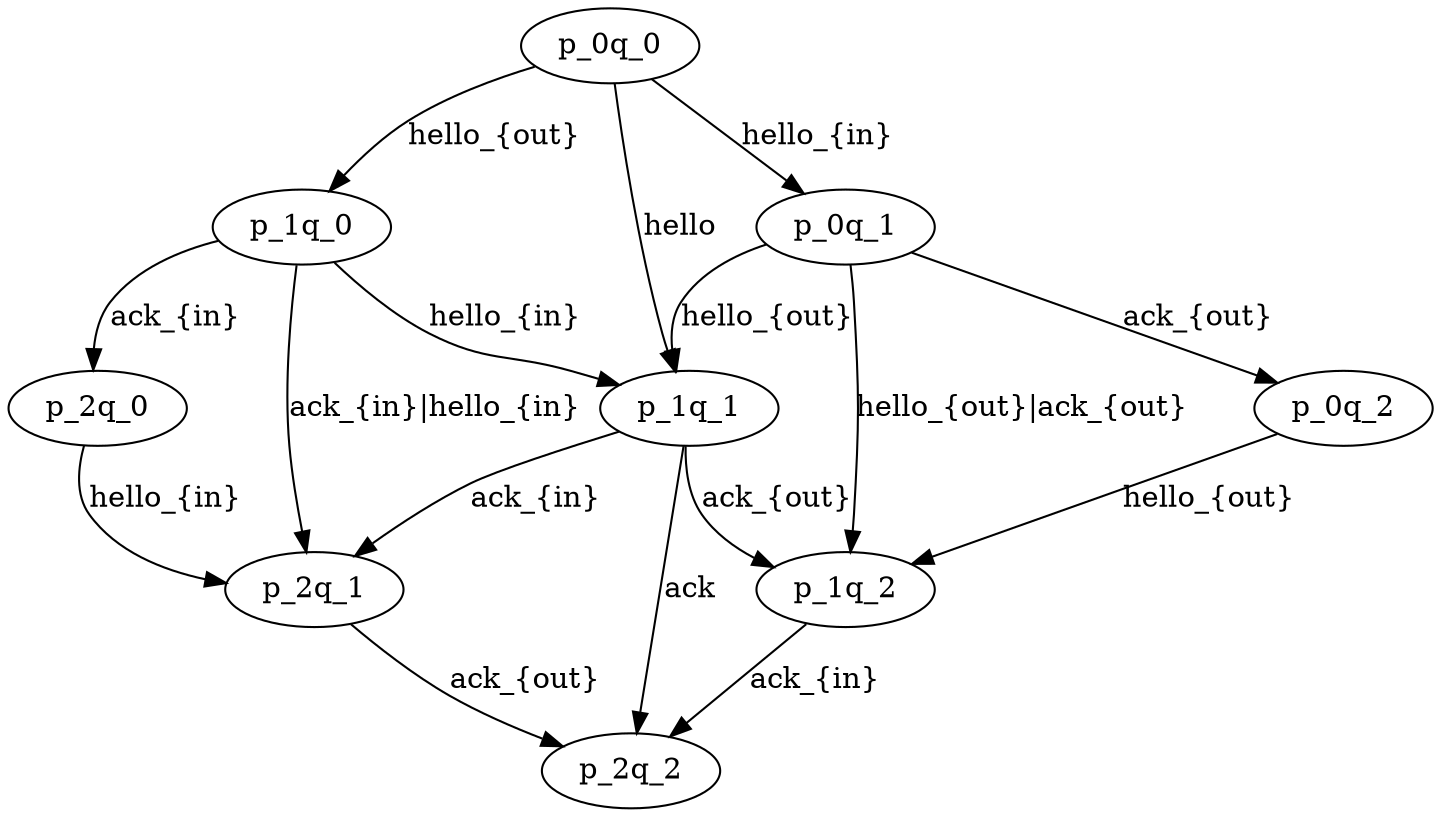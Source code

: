 digraph LTSCommunicate {
    {ratio=compress}
    p_0q_0 -> p_1q_0 [label="hello_{out}"];
    p_0q_0 -> p_1q_1 [label="hello"];
    p_0q_0 -> p_0q_1 [label="hello_{in}"];
    p_0q_1 -> p_1q_1 [label="hello_{out}"];
    p_0q_1 -> p_1q_2 [label="hello_{out}|ack_{out}"];
    p_0q_1 -> p_0q_2 [label="ack_{out}"];
    p_0q_2 -> p_1q_2 [label="hello_{out}"];
    p_1q_0 -> p_2q_0 [label="ack_{in}"];
    p_1q_0 -> p_2q_1 [label="ack_{in}|hello_{in}"];
    p_1q_0 -> p_1q_1 [label="hello_{in}"];
    p_1q_1 -> p_2q_1 [label="ack_{in}"];
    p_1q_1 -> p_2q_2 [label="ack"];
    p_1q_1 -> p_1q_2 [label="ack_{out}"];
    p_1q_2 -> p_2q_2 [label="ack_{in}"];
    p_2q_0 -> p_2q_1 [label="hello_{in}"];
    p_2q_1 -> p_2q_2 [label="ack_{out}"];
    {rank = same; p_0q_1; p_1q_0}
    {rank = same; p_2q_0; p_1q_1; p_0q_2}
    {rank = same; p_2q_1; p_1q_2}
}
